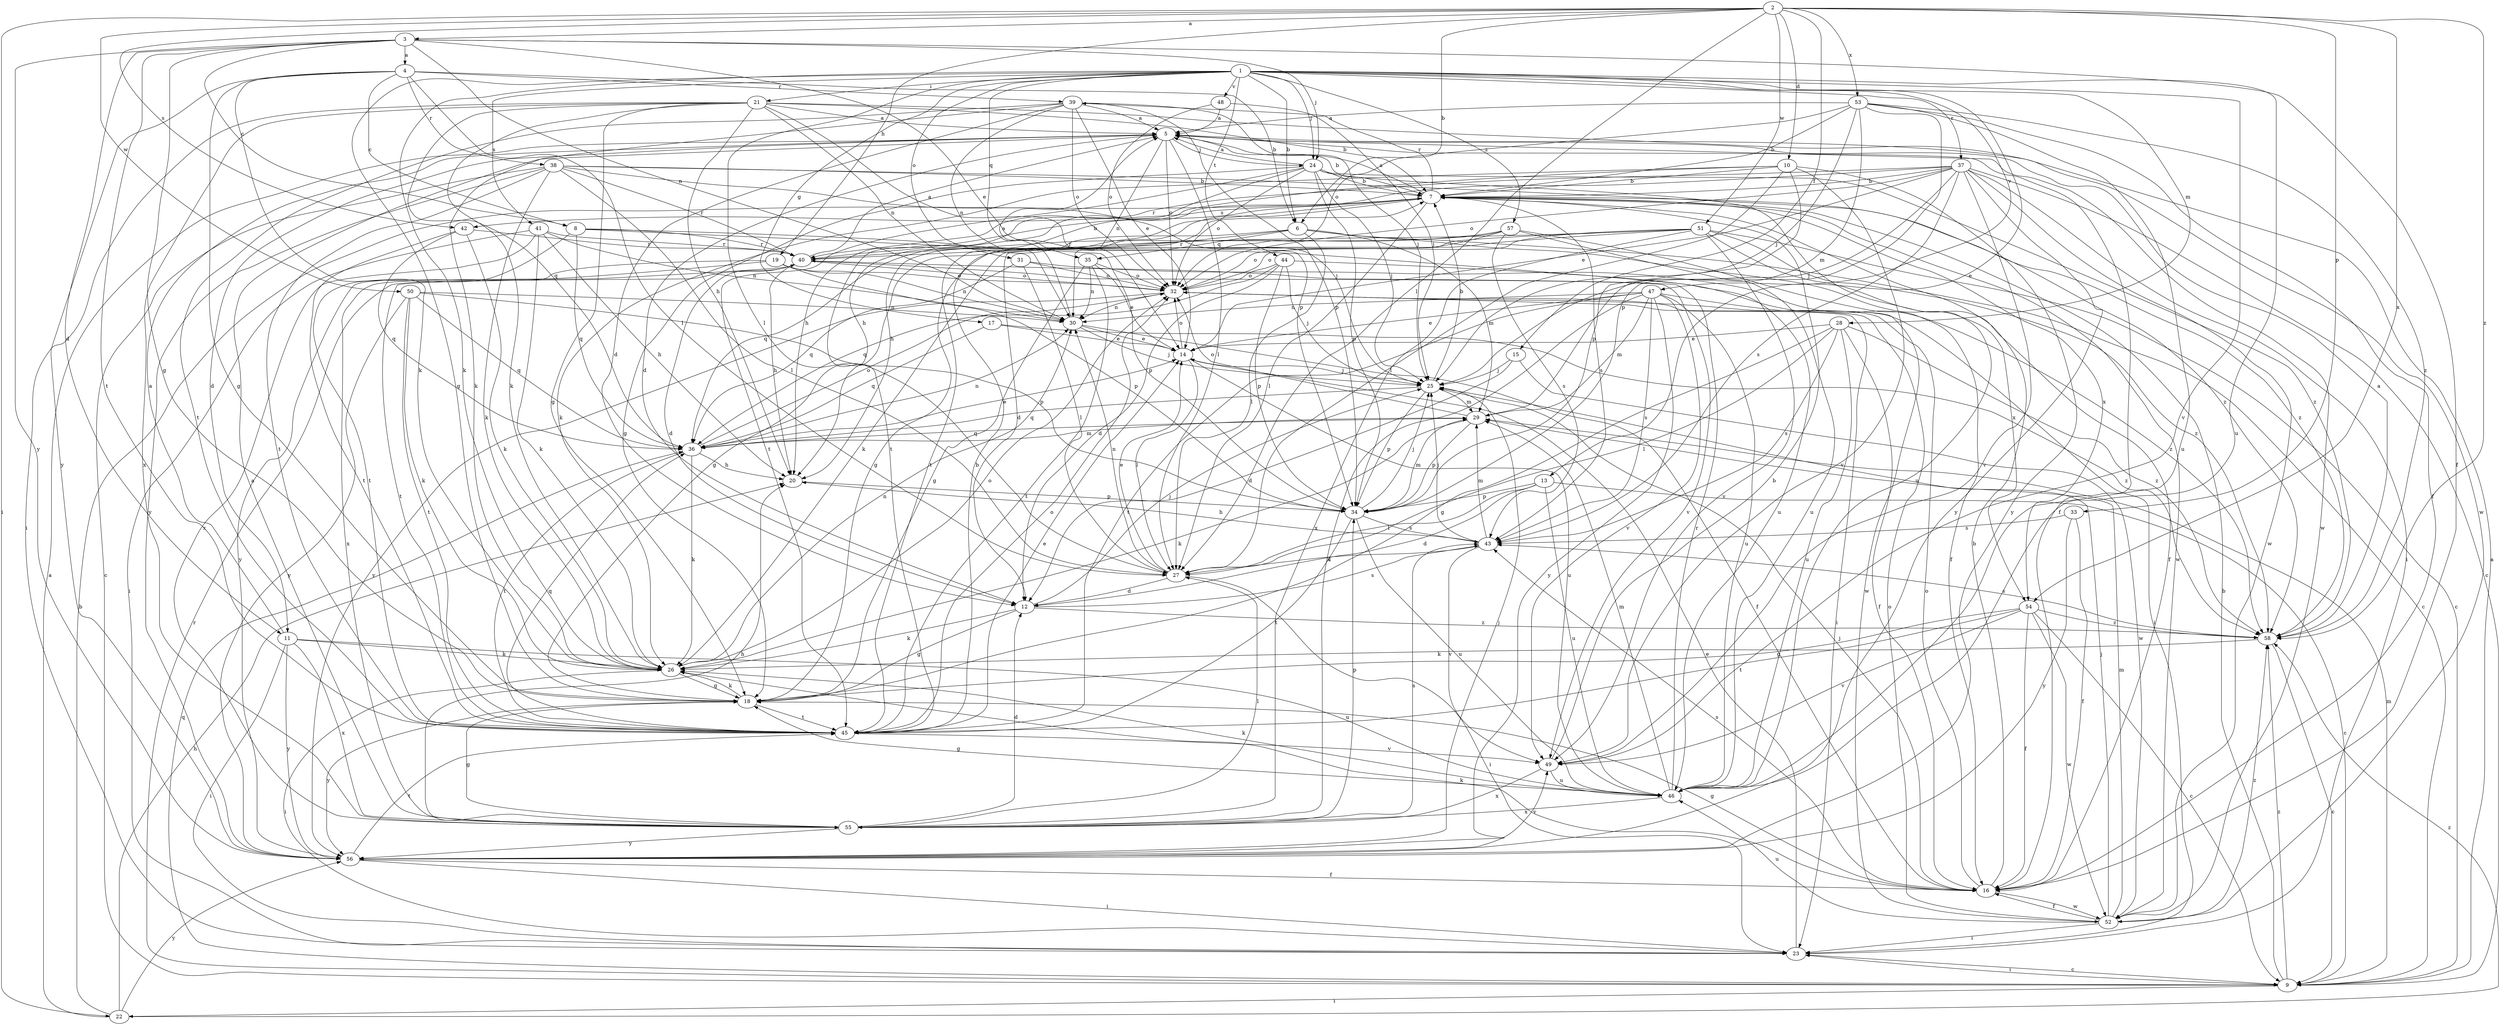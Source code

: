 strict digraph  {
	2 -> 3 [label=a];
	3 -> 4 [label=a];
	7 -> 5 [label=a];
	9 -> 5 [label=a];
	11 -> 5 [label=a];
	21 -> 5 [label=a];
	22 -> 5 [label=a];
	24 -> 5 [label=a];
	30 -> 5 [label=a];
	39 -> 5 [label=a];
	40 -> 5 [label=a];
	48 -> 5 [label=a];
	53 -> 5 [label=a];
	55 -> 5 [label=a];
	58 -> 5 [label=a];
	1 -> 6 [label=b];
	2 -> 6 [label=b];
	4 -> 6 [label=b];
	5 -> 7 [label=b];
	9 -> 7 [label=b];
	10 -> 7 [label=b];
	16 -> 7 [label=b];
	21 -> 7 [label=b];
	22 -> 7 [label=b];
	24 -> 7 [label=b];
	25 -> 7 [label=b];
	37 -> 7 [label=b];
	38 -> 7 [label=b];
	40 -> 7 [label=b];
	45 -> 7 [label=b];
	49 -> 7 [label=b];
	53 -> 7 [label=b];
	3 -> 8 [label=c];
	4 -> 8 [label=c];
	6 -> 9 [label=c];
	13 -> 9 [label=c];
	23 -> 9 [label=c];
	37 -> 9 [label=c];
	38 -> 9 [label=c];
	51 -> 9 [label=c];
	54 -> 9 [label=c];
	58 -> 9 [label=c];
	2 -> 10 [label=d];
	3 -> 11 [label=d];
	5 -> 11 [label=d];
	5 -> 12 [label=d];
	13 -> 12 [label=d];
	15 -> 12 [label=d];
	27 -> 12 [label=d];
	39 -> 12 [label=d];
	40 -> 12 [label=d];
	44 -> 12 [label=d];
	51 -> 12 [label=d];
	55 -> 12 [label=d];
	1 -> 13 [label=e];
	3 -> 14 [label=e];
	17 -> 14 [label=e];
	23 -> 14 [label=e];
	27 -> 14 [label=e];
	28 -> 14 [label=e];
	30 -> 14 [label=e];
	35 -> 14 [label=e];
	36 -> 14 [label=e];
	37 -> 14 [label=e];
	39 -> 14 [label=e];
	45 -> 14 [label=e];
	47 -> 14 [label=e];
	2 -> 15 [label=f];
	3 -> 16 [label=f];
	5 -> 16 [label=f];
	28 -> 16 [label=f];
	30 -> 16 [label=f];
	33 -> 16 [label=f];
	51 -> 16 [label=f];
	52 -> 16 [label=f];
	53 -> 16 [label=f];
	54 -> 16 [label=f];
	56 -> 16 [label=f];
	57 -> 16 [label=f];
	1 -> 17 [label=g];
	1 -> 18 [label=g];
	3 -> 18 [label=g];
	4 -> 18 [label=g];
	6 -> 18 [label=g];
	12 -> 18 [label=g];
	16 -> 18 [label=g];
	21 -> 18 [label=g];
	24 -> 18 [label=g];
	26 -> 18 [label=g];
	28 -> 18 [label=g];
	35 -> 18 [label=g];
	46 -> 18 [label=g];
	54 -> 18 [label=g];
	55 -> 18 [label=g];
	57 -> 18 [label=g];
	2 -> 19 [label=h];
	7 -> 20 [label=h];
	21 -> 20 [label=h];
	22 -> 20 [label=h];
	24 -> 20 [label=h];
	36 -> 20 [label=h];
	37 -> 20 [label=h];
	40 -> 20 [label=h];
	41 -> 20 [label=h];
	43 -> 20 [label=h];
	55 -> 20 [label=h];
	1 -> 21 [label=i];
	2 -> 22 [label=i];
	9 -> 22 [label=i];
	9 -> 23 [label=i];
	11 -> 23 [label=i];
	21 -> 23 [label=i];
	26 -> 23 [label=i];
	27 -> 23 [label=i];
	32 -> 23 [label=i];
	37 -> 23 [label=i];
	41 -> 23 [label=i];
	47 -> 23 [label=i];
	52 -> 23 [label=i];
	56 -> 23 [label=i];
	1 -> 24 [label=j];
	3 -> 24 [label=j];
	5 -> 24 [label=j];
	12 -> 25 [label=j];
	14 -> 25 [label=j];
	15 -> 25 [label=j];
	16 -> 25 [label=j];
	24 -> 25 [label=j];
	30 -> 25 [label=j];
	34 -> 25 [label=j];
	37 -> 25 [label=j];
	38 -> 25 [label=j];
	39 -> 25 [label=j];
	43 -> 25 [label=j];
	44 -> 25 [label=j];
	48 -> 25 [label=j];
	52 -> 25 [label=j];
	53 -> 25 [label=j];
	56 -> 25 [label=j];
	1 -> 26 [label=k];
	4 -> 26 [label=k];
	10 -> 26 [label=k];
	11 -> 26 [label=k];
	12 -> 26 [label=k];
	16 -> 26 [label=k];
	18 -> 26 [label=k];
	21 -> 26 [label=k];
	29 -> 26 [label=k];
	36 -> 26 [label=k];
	38 -> 26 [label=k];
	39 -> 26 [label=k];
	41 -> 26 [label=k];
	42 -> 26 [label=k];
	46 -> 26 [label=k];
	50 -> 26 [label=k];
	51 -> 26 [label=k];
	58 -> 26 [label=k];
	1 -> 27 [label=l];
	2 -> 27 [label=l];
	4 -> 27 [label=l];
	5 -> 27 [label=l];
	6 -> 27 [label=l];
	7 -> 27 [label=l];
	10 -> 27 [label=l];
	13 -> 27 [label=l];
	14 -> 27 [label=l];
	28 -> 27 [label=l];
	31 -> 27 [label=l];
	38 -> 27 [label=l];
	43 -> 27 [label=l];
	55 -> 27 [label=l];
	1 -> 28 [label=m];
	6 -> 29 [label=m];
	9 -> 29 [label=m];
	25 -> 29 [label=m];
	34 -> 29 [label=m];
	36 -> 29 [label=m];
	43 -> 29 [label=m];
	46 -> 29 [label=m];
	47 -> 29 [label=m];
	52 -> 29 [label=m];
	53 -> 29 [label=m];
	3 -> 30 [label=n];
	5 -> 30 [label=n];
	19 -> 30 [label=n];
	21 -> 30 [label=n];
	26 -> 30 [label=n];
	27 -> 30 [label=n];
	32 -> 30 [label=n];
	35 -> 30 [label=n];
	36 -> 30 [label=n];
	39 -> 30 [label=n];
	41 -> 30 [label=n];
	47 -> 30 [label=n];
	50 -> 30 [label=n];
	1 -> 31 [label=o];
	5 -> 32 [label=o];
	14 -> 32 [label=o];
	16 -> 32 [label=o];
	19 -> 32 [label=o];
	24 -> 32 [label=o];
	26 -> 32 [label=o];
	29 -> 32 [label=o];
	31 -> 32 [label=o];
	35 -> 32 [label=o];
	36 -> 32 [label=o];
	37 -> 32 [label=o];
	39 -> 32 [label=o];
	40 -> 32 [label=o];
	44 -> 32 [label=o];
	45 -> 32 [label=o];
	48 -> 32 [label=o];
	51 -> 32 [label=o];
	52 -> 32 [label=o];
	53 -> 32 [label=o];
	57 -> 32 [label=o];
	2 -> 33 [label=p];
	8 -> 34 [label=p];
	10 -> 34 [label=p];
	13 -> 34 [label=p];
	19 -> 34 [label=p];
	20 -> 34 [label=p];
	21 -> 34 [label=p];
	24 -> 34 [label=p];
	25 -> 34 [label=p];
	29 -> 34 [label=p];
	39 -> 34 [label=p];
	44 -> 34 [label=p];
	50 -> 34 [label=p];
	53 -> 34 [label=p];
	55 -> 34 [label=p];
	1 -> 35 [label=q];
	6 -> 35 [label=q];
	6 -> 36 [label=q];
	8 -> 36 [label=q];
	9 -> 36 [label=q];
	17 -> 36 [label=q];
	21 -> 36 [label=q];
	25 -> 36 [label=q];
	29 -> 36 [label=q];
	31 -> 36 [label=q];
	42 -> 36 [label=q];
	44 -> 36 [label=q];
	45 -> 36 [label=q];
	50 -> 36 [label=q];
	1 -> 37 [label=r];
	4 -> 38 [label=r];
	4 -> 39 [label=r];
	7 -> 39 [label=r];
	8 -> 40 [label=r];
	9 -> 40 [label=r];
	37 -> 40 [label=r];
	38 -> 40 [label=r];
	41 -> 40 [label=r];
	42 -> 40 [label=r];
	46 -> 40 [label=r];
	51 -> 40 [label=r];
	57 -> 40 [label=r];
	1 -> 41 [label=s];
	2 -> 42 [label=s];
	7 -> 42 [label=s];
	7 -> 43 [label=s];
	12 -> 43 [label=s];
	16 -> 43 [label=s];
	28 -> 43 [label=s];
	33 -> 43 [label=s];
	34 -> 43 [label=s];
	37 -> 43 [label=s];
	47 -> 43 [label=s];
	55 -> 43 [label=s];
	57 -> 43 [label=s];
	58 -> 43 [label=s];
	1 -> 44 [label=t];
	3 -> 45 [label=t];
	7 -> 45 [label=t];
	8 -> 45 [label=t];
	10 -> 45 [label=t];
	18 -> 45 [label=t];
	24 -> 45 [label=t];
	34 -> 45 [label=t];
	35 -> 45 [label=t];
	36 -> 45 [label=t];
	38 -> 45 [label=t];
	39 -> 45 [label=t];
	40 -> 45 [label=t];
	42 -> 45 [label=t];
	47 -> 45 [label=t];
	50 -> 45 [label=t];
	54 -> 45 [label=t];
	56 -> 45 [label=t];
	1 -> 46 [label=u];
	8 -> 46 [label=u];
	11 -> 46 [label=u];
	13 -> 46 [label=u];
	14 -> 46 [label=u];
	24 -> 46 [label=u];
	28 -> 46 [label=u];
	34 -> 46 [label=u];
	47 -> 46 [label=u];
	49 -> 46 [label=u];
	52 -> 46 [label=u];
	53 -> 46 [label=u];
	57 -> 46 [label=u];
	1 -> 47 [label=v];
	1 -> 48 [label=v];
	1 -> 49 [label=v];
	10 -> 49 [label=v];
	37 -> 49 [label=v];
	40 -> 49 [label=v];
	43 -> 49 [label=v];
	45 -> 49 [label=v];
	47 -> 49 [label=v];
	51 -> 49 [label=v];
	54 -> 49 [label=v];
	56 -> 49 [label=v];
	2 -> 50 [label=w];
	2 -> 51 [label=w];
	5 -> 52 [label=w];
	7 -> 52 [label=w];
	15 -> 52 [label=w];
	16 -> 52 [label=w];
	21 -> 52 [label=w];
	37 -> 52 [label=w];
	44 -> 52 [label=w];
	54 -> 52 [label=w];
	2 -> 53 [label=x];
	2 -> 54 [label=x];
	6 -> 54 [label=x];
	7 -> 54 [label=x];
	11 -> 55 [label=x];
	19 -> 55 [label=x];
	21 -> 55 [label=x];
	41 -> 55 [label=x];
	46 -> 55 [label=x];
	47 -> 55 [label=x];
	49 -> 55 [label=x];
	51 -> 55 [label=x];
	3 -> 56 [label=y];
	4 -> 56 [label=y];
	10 -> 56 [label=y];
	11 -> 56 [label=y];
	18 -> 56 [label=y];
	19 -> 56 [label=y];
	22 -> 56 [label=y];
	32 -> 56 [label=y];
	33 -> 56 [label=y];
	37 -> 56 [label=y];
	38 -> 56 [label=y];
	47 -> 56 [label=y];
	50 -> 56 [label=y];
	55 -> 56 [label=y];
	1 -> 57 [label=z];
	2 -> 58 [label=z];
	7 -> 58 [label=z];
	9 -> 58 [label=z];
	12 -> 58 [label=z];
	17 -> 58 [label=z];
	22 -> 58 [label=z];
	24 -> 58 [label=z];
	28 -> 58 [label=z];
	31 -> 58 [label=z];
	38 -> 58 [label=z];
	51 -> 58 [label=z];
	52 -> 58 [label=z];
	53 -> 58 [label=z];
	54 -> 58 [label=z];
}
